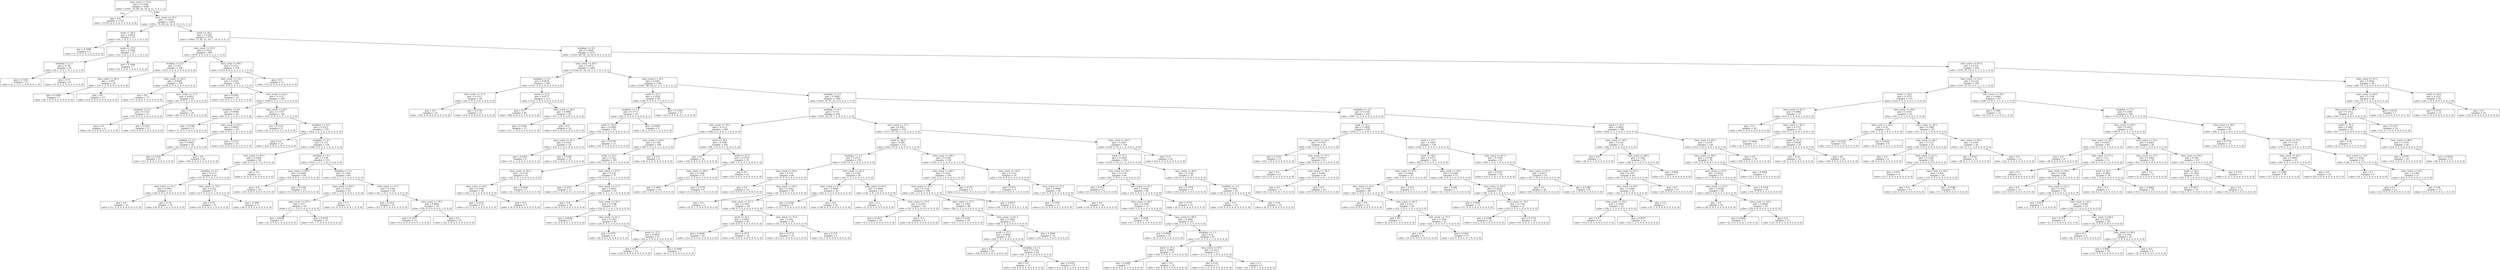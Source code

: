 digraph Tree {
node [shape=box] ;
0 [label="time_count <= 32.5\ngini = 0.1108\nsamples = 3360\nvalue = [3167, 74, 48, 24, 18, 8, 11, 5, 3, 1, 1]"] ;
1 [label="gini = 0.0\nsamples = 1155\nvalue = [1155, 0, 0, 0, 0, 0, 0, 0, 0, 0, 0]"] ;
0 -> 1 [labeldistance=2.5, labelangle=45, headlabel="True"] ;
2 [label="time_count <= 33.5\ngini = 0.1656\nsamples = 2205\nvalue = [2012, 74, 48, 24, 18, 8, 11, 5, 3, 1, 1]"] ;
0 -> 2 [labeldistance=2.5, labelangle=-45, headlabel="False"] ;
3 [label="week <= 34.5\ngini = 0.6612\nsamples = 35\nvalue = [19, 1, 6, 3, 2, 1, 1, 1, 0, 1, 0]"] ;
2 -> 3 ;
4 [label="gini = 0.2188\nsamples = 8\nvalue = [7, 0, 0, 0, 0, 1, 0, 0, 0, 0, 0]"] ;
3 -> 4 ;
5 [label="week <= 37.5\ngini = 0.7298\nsamples = 27\nvalue = [12, 1, 6, 3, 2, 0, 1, 1, 0, 1, 0]"] ;
3 -> 5 ;
6 [label="weekday <= 3.5\ngini = 0.785\nsamples = 20\nvalue = [6, 1, 6, 3, 1, 0, 1, 1, 0, 1, 0]"] ;
5 -> 6 ;
7 [label="gini = 0.7361\nsamples = 12\nvalue = [5, 1, 3, 1, 1, 0, 0, 0, 0, 1, 0]"] ;
6 -> 7 ;
8 [label="gini = 0.75\nsamples = 8\nvalue = [1, 0, 3, 2, 0, 0, 1, 1, 0, 0, 0]"] ;
6 -> 8 ;
9 [label="gini = 0.2449\nsamples = 7\nvalue = [6, 0, 0, 0, 1, 0, 0, 0, 0, 0, 0]"] ;
5 -> 9 ;
10 [label="week <= 34.5\ngini = 0.1548\nsamples = 2170\nvalue = [1993, 73, 42, 21, 16, 7, 10, 4, 3, 0, 1]"] ;
2 -> 10 ;
11 [label="time_count <= 53.5\ngini = 0.1016\nsamples = 496\nvalue = [470, 5, 4, 5, 6, 1, 2, 2, 1, 0, 0]"] ;
10 -> 11 ;
12 [label="weekday <= 0.5\ngini = 0.037\nsamples = 160\nvalue = [157, 1, 0, 0, 2, 0, 0, 0, 0, 0, 0]"] ;
11 -> 12 ;
13 [label="time_count <= 40.5\ngini = 0.095\nsamples = 20\nvalue = [19, 1, 0, 0, 0, 0, 0, 0, 0, 0, 0]"] ;
12 -> 13 ;
14 [label="gini = 0.2449\nsamples = 7\nvalue = [6, 1, 0, 0, 0, 0, 0, 0, 0, 0, 0]"] ;
13 -> 14 ;
15 [label="gini = 0.0\nsamples = 13\nvalue = [13, 0, 0, 0, 0, 0, 0, 0, 0, 0, 0]"] ;
13 -> 15 ;
16 [label="time_count <= 44.5\ngini = 0.0282\nsamples = 140\nvalue = [138, 0, 0, 0, 2, 0, 0, 0, 0, 0, 0]"] ;
12 -> 16 ;
17 [label="gini = 0.0\nsamples = 77\nvalue = [77, 0, 0, 0, 0, 0, 0, 0, 0, 0, 0]"] ;
16 -> 17 ;
18 [label="time_count <= 47.5\ngini = 0.0615\nsamples = 63\nvalue = [61, 0, 0, 0, 2, 0, 0, 0, 0, 0, 0]"] ;
16 -> 18 ;
19 [label="weekday <= 2.5\ngini = 0.1723\nsamples = 21\nvalue = [19, 0, 0, 0, 2, 0, 0, 0, 0, 0, 0]"] ;
18 -> 19 ;
20 [label="gini = 0.0\nsamples = 6\nvalue = [6, 0, 0, 0, 0, 0, 0, 0, 0, 0, 0]"] ;
19 -> 20 ;
21 [label="gini = 0.2311\nsamples = 15\nvalue = [13, 0, 0, 0, 2, 0, 0, 0, 0, 0, 0]"] ;
19 -> 21 ;
22 [label="gini = 0.0\nsamples = 42\nvalue = [42, 0, 0, 0, 0, 0, 0, 0, 0, 0, 0]"] ;
18 -> 22 ;
23 [label="time_count <= 86.5\ngini = 0.1315\nsamples = 336\nvalue = [313, 4, 4, 5, 4, 1, 2, 2, 1, 0, 0]"] ;
11 -> 23 ;
24 [label="time_count <= 55.5\ngini = 0.1655\nsamples = 264\nvalue = [241, 4, 4, 5, 4, 1, 2, 2, 1, 0, 0]"] ;
23 -> 24 ;
25 [label="gini = 0.3281\nsamples = 16\nvalue = [13, 0, 0, 1, 1, 0, 0, 0, 1, 0, 0]"] ;
24 -> 25 ;
26 [label="time_count <= 63.5\ngini = 0.1537\nsamples = 248\nvalue = [228, 4, 4, 4, 3, 1, 2, 2, 0, 0, 0]"] ;
24 -> 26 ;
27 [label="weekday <= 0.5\ngini = 0.0908\nsamples = 64\nvalue = [61, 0, 0, 1, 1, 0, 1, 0, 0, 0, 0]"] ;
26 -> 27 ;
28 [label="gini = 0.2188\nsamples = 8\nvalue = [7, 0, 0, 1, 0, 0, 0, 0, 0, 0, 0]"] ;
27 -> 28 ;
29 [label="time_count <= 61.5\ngini = 0.0695\nsamples = 56\nvalue = [54, 0, 0, 0, 1, 0, 1, 0, 0, 0, 0]"] ;
27 -> 29 ;
30 [label="weekday <= 2.5\ngini = 0.0465\nsamples = 42\nvalue = [41, 0, 0, 0, 1, 0, 0, 0, 0, 0, 0]"] ;
29 -> 30 ;
31 [label="gini = 0.1528\nsamples = 12\nvalue = [11, 0, 0, 0, 1, 0, 0, 0, 0, 0, 0]"] ;
30 -> 31 ;
32 [label="gini = 0.0\nsamples = 30\nvalue = [30, 0, 0, 0, 0, 0, 0, 0, 0, 0, 0]"] ;
30 -> 32 ;
33 [label="gini = 0.1327\nsamples = 14\nvalue = [13, 0, 0, 0, 0, 0, 1, 0, 0, 0, 0]"] ;
29 -> 33 ;
34 [label="time_count <= 64.5\ngini = 0.1747\nsamples = 184\nvalue = [167, 4, 4, 3, 2, 1, 1, 2, 0, 0, 0]"] ;
26 -> 34 ;
35 [label="gini = 0.5312\nsamples = 8\nvalue = [5, 2, 0, 0, 0, 0, 1, 0, 0, 0, 0]"] ;
34 -> 35 ;
36 [label="weekday <= 0.5\ngini = 0.1515\nsamples = 176\nvalue = [162, 2, 4, 3, 2, 1, 0, 2, 0, 0, 0]"] ;
34 -> 36 ;
37 [label="gini = 0.0\nsamples = 22\nvalue = [22, 0, 0, 0, 0, 0, 0, 0, 0, 0, 0]"] ;
36 -> 37 ;
38 [label="weekday <= 2.5\ngini = 0.172\nsamples = 154\nvalue = [140, 2, 4, 3, 2, 1, 0, 2, 0, 0, 0]"] ;
36 -> 38 ;
39 [label="time_count <= 85.5\ngini = 0.2469\nsamples = 44\nvalue = [38, 0, 3, 2, 0, 1, 0, 0, 0, 0, 0]"] ;
38 -> 39 ;
40 [label="weekday <= 1.5\ngini = 0.2177\nsamples = 42\nvalue = [37, 0, 3, 1, 0, 1, 0, 0, 0, 0, 0]"] ;
39 -> 40 ;
41 [label="time_count <= 75.5\ngini = 0.0907\nsamples = 21\nvalue = [20, 0, 0, 1, 0, 0, 0, 0, 0, 0, 0]"] ;
40 -> 41 ;
42 [label="gini = 0.0\nsamples = 11\nvalue = [11, 0, 0, 0, 0, 0, 0, 0, 0, 0, 0]"] ;
41 -> 42 ;
43 [label="gini = 0.18\nsamples = 10\nvalue = [9, 0, 0, 1, 0, 0, 0, 0, 0, 0, 0]"] ;
41 -> 43 ;
44 [label="time_count <= 74.5\ngini = 0.322\nsamples = 21\nvalue = [17, 0, 3, 0, 0, 1, 0, 0, 0, 0, 0]"] ;
40 -> 44 ;
45 [label="gini = 0.18\nsamples = 10\nvalue = [9, 0, 0, 0, 0, 1, 0, 0, 0, 0, 0]"] ;
44 -> 45 ;
46 [label="gini = 0.3967\nsamples = 11\nvalue = [8, 0, 3, 0, 0, 0, 0, 0, 0, 0, 0]"] ;
44 -> 46 ;
47 [label="gini = 0.5\nsamples = 2\nvalue = [1, 0, 0, 1, 0, 0, 0, 0, 0, 0, 0]"] ;
39 -> 47 ;
48 [label="weekday <= 4.5\ngini = 0.139\nsamples = 110\nvalue = [102, 2, 1, 1, 2, 0, 0, 2, 0, 0, 0]"] ;
38 -> 48 ;
49 [label="time_count <= 80.5\ngini = 0.0444\nsamples = 44\nvalue = [43, 0, 0, 0, 1, 0, 0, 0, 0, 0, 0]"] ;
48 -> 49 ;
50 [label="gini = 0.0\nsamples = 32\nvalue = [32, 0, 0, 0, 0, 0, 0, 0, 0, 0, 0]"] ;
49 -> 50 ;
51 [label="gini = 0.1528\nsamples = 12\nvalue = [11, 0, 0, 0, 1, 0, 0, 0, 0, 0, 0]"] ;
49 -> 51 ;
52 [label="weekday <= 5.5\ngini = 0.1983\nsamples = 66\nvalue = [59, 2, 1, 1, 1, 0, 0, 2, 0, 0, 0]"] ;
48 -> 52 ;
53 [label="time_count <= 84.5\ngini = 0.3223\nsamples = 22\nvalue = [18, 1, 1, 0, 1, 0, 0, 1, 0, 0, 0]"] ;
52 -> 53 ;
54 [label="time_count <= 67.5\ngini = 0.27\nsamples = 20\nvalue = [17, 1, 1, 0, 1, 0, 0, 0, 0, 0, 0]"] ;
53 -> 54 ;
55 [label="gini = 0.4444\nsamples = 3\nvalue = [2, 0, 0, 0, 1, 0, 0, 0, 0, 0, 0]"] ;
54 -> 55 ;
56 [label="gini = 0.2145\nsamples = 17\nvalue = [15, 1, 1, 0, 0, 0, 0, 0, 0, 0, 0]"] ;
54 -> 56 ;
57 [label="gini = 0.5\nsamples = 2\nvalue = [1, 0, 0, 0, 0, 0, 0, 1, 0, 0, 0]"] ;
53 -> 57 ;
58 [label="time_count <= 71.5\ngini = 0.1302\nsamples = 44\nvalue = [41, 1, 0, 1, 0, 0, 0, 1, 0, 0, 0]"] ;
52 -> 58 ;
59 [label="gini = 0.2551\nsamples = 14\nvalue = [12, 1, 0, 1, 0, 0, 0, 0, 0, 0, 0]"] ;
58 -> 59 ;
60 [label="time_count <= 78.5\ngini = 0.0644\nsamples = 30\nvalue = [29, 0, 0, 0, 0, 0, 0, 1, 0, 0, 0]"] ;
58 -> 60 ;
61 [label="gini = 0.1327\nsamples = 14\nvalue = [13, 0, 0, 0, 0, 0, 0, 1, 0, 0, 0]"] ;
60 -> 61 ;
62 [label="gini = 0.0\nsamples = 16\nvalue = [16, 0, 0, 0, 0, 0, 0, 0, 0, 0, 0]"] ;
60 -> 62 ;
63 [label="gini = 0.0\nsamples = 72\nvalue = [72, 0, 0, 0, 0, 0, 0, 0, 0, 0, 0]"] ;
23 -> 63 ;
64 [label="weekday <= 4.5\ngini = 0.1699\nsamples = 1674\nvalue = [1523, 68, 38, 16, 10, 6, 8, 2, 2, 0, 1]"] ;
10 -> 64 ;
65 [label="time_count <= 40.5\ngini = 0.1472\nsamples = 1240\nvalue = [1144, 41, 24, 12, 5, 5, 7, 0, 1, 0, 1]"] ;
64 -> 65 ;
66 [label="weekday <= 0.5\ngini = 0.0419\nsamples = 140\nvalue = [137, 3, 0, 0, 0, 0, 0, 0, 0, 0, 0]"] ;
65 -> 66 ;
67 [label="time_count <= 37.5\ngini = 0.1327\nsamples = 28\nvalue = [26, 2, 0, 0, 0, 0, 0, 0, 0, 0, 0]"] ;
66 -> 67 ;
68 [label="gini = 0.0\nsamples = 16\nvalue = [16, 0, 0, 0, 0, 0, 0, 0, 0, 0, 0]"] ;
67 -> 68 ;
69 [label="gini = 0.2778\nsamples = 12\nvalue = [10, 2, 0, 0, 0, 0, 0, 0, 0, 0, 0]"] ;
67 -> 69 ;
70 [label="week <= 37.5\ngini = 0.0177\nsamples = 112\nvalue = [111, 1, 0, 0, 0, 0, 0, 0, 0, 0, 0]"] ;
66 -> 70 ;
71 [label="gini = 0.0\nsamples = 84\nvalue = [84, 0, 0, 0, 0, 0, 0, 0, 0, 0, 0]"] ;
70 -> 71 ;
72 [label="time_count <= 36.5\ngini = 0.0689\nsamples = 28\nvalue = [27, 1, 0, 0, 0, 0, 0, 0, 0, 0, 0]"] ;
70 -> 72 ;
73 [label="gini = 0.1528\nsamples = 12\nvalue = [11, 1, 0, 0, 0, 0, 0, 0, 0, 0, 0]"] ;
72 -> 73 ;
74 [label="gini = 0.0\nsamples = 16\nvalue = [16, 0, 0, 0, 0, 0, 0, 0, 0, 0, 0]"] ;
72 -> 74 ;
75 [label="time_count <= 43.5\ngini = 0.1601\nsamples = 1100\nvalue = [1007, 38, 24, 12, 5, 5, 7, 0, 1, 0, 1]"] ;
65 -> 75 ;
76 [label="week <= 37.5\ngini = 0.3228\nsamples = 60\nvalue = [49, 5, 3, 0, 0, 1, 1, 0, 0, 0, 1]"] ;
75 -> 76 ;
77 [label="weekday <= 3.5\ngini = 0.3773\nsamples = 45\nvalue = [35, 5, 3, 0, 0, 1, 0, 0, 0, 0, 1]"] ;
76 -> 77 ;
78 [label="week <= 36.5\ngini = 0.3364\nsamples = 36\nvalue = [29, 3, 3, 0, 0, 0, 0, 0, 0, 0, 1]"] ;
77 -> 78 ;
79 [label="time_count <= 41.5\ngini = 0.3542\nsamples = 24\nvalue = [19, 3, 1, 0, 0, 0, 0, 0, 0, 0, 1]"] ;
78 -> 79 ;
80 [label="gini = 0.5625\nsamples = 8\nvalue = [5, 1, 1, 0, 0, 0, 0, 0, 0, 0, 1]"] ;
79 -> 80 ;
81 [label="gini = 0.2188\nsamples = 16\nvalue = [14, 2, 0, 0, 0, 0, 0, 0, 0, 0, 0]"] ;
79 -> 81 ;
82 [label="gini = 0.2778\nsamples = 12\nvalue = [10, 0, 2, 0, 0, 0, 0, 0, 0, 0, 0]"] ;
78 -> 82 ;
83 [label="gini = 0.4938\nsamples = 9\nvalue = [6, 2, 0, 0, 0, 1, 0, 0, 0, 0, 0]"] ;
77 -> 83 ;
84 [label="gini = 0.1244\nsamples = 15\nvalue = [14, 0, 0, 0, 0, 0, 1, 0, 0, 0, 0]"] ;
76 -> 84 ;
85 [label="weekday <= 2.5\ngini = 0.1499\nsamples = 1040\nvalue = [958, 33, 21, 12, 5, 4, 6, 0, 1, 0, 0]"] ;
75 -> 85 ;
86 [label="weekday <= 0.5\ngini = 0.172\nsamples = 624\nvalue = [567, 22, 19, 7, 1, 4, 3, 0, 1, 0, 0]"] ;
85 -> 86 ;
87 [label="time_count <= 70.5\ngini = 0.1113\nsamples = 208\nvalue = [196, 4, 3, 2, 0, 2, 1, 0, 0, 0, 0]"] ;
86 -> 87 ;
88 [label="time_count <= 68.5\ngini = 0.1746\nsamples = 108\nvalue = [98, 3, 3, 2, 0, 1, 1, 0, 0, 0, 0]"] ;
87 -> 88 ;
89 [label="week <= 35.5\ngini = 0.152\nsamples = 100\nvalue = [92, 3, 1, 2, 0, 1, 1, 0, 0, 0, 0]"] ;
88 -> 89 ;
90 [label="time_count <= 65.5\ngini = 0.2176\nsamples = 25\nvalue = [22, 2, 0, 1, 0, 0, 0, 0, 0, 0, 0]"] ;
89 -> 90 ;
91 [label="time_count <= 56.5\ngini = 0.1694\nsamples = 22\nvalue = [20, 1, 0, 1, 0, 0, 0, 0, 0, 0, 0]"] ;
90 -> 91 ;
92 [label="gini = 0.2722\nsamples = 13\nvalue = [11, 1, 0, 1, 0, 0, 0, 0, 0, 0, 0]"] ;
91 -> 92 ;
93 [label="gini = 0.0\nsamples = 9\nvalue = [9, 0, 0, 0, 0, 0, 0, 0, 0, 0, 0]"] ;
91 -> 93 ;
94 [label="gini = 0.4444\nsamples = 3\nvalue = [2, 1, 0, 0, 0, 0, 0, 0, 0, 0, 0]"] ;
90 -> 94 ;
95 [label="time_count <= 47.5\ngini = 0.128\nsamples = 75\nvalue = [70, 1, 1, 1, 0, 1, 1, 0, 0, 0, 0]"] ;
89 -> 95 ;
96 [label="gini = 0.2917\nsamples = 12\nvalue = [10, 1, 0, 0, 0, 0, 1, 0, 0, 0, 0]"] ;
95 -> 96 ;
97 [label="time_count <= 57.5\ngini = 0.0922\nsamples = 63\nvalue = [60, 0, 1, 1, 0, 1, 0, 0, 0, 0, 0]"] ;
95 -> 97 ;
98 [label="gini = 0.0\nsamples = 30\nvalue = [30, 0, 0, 0, 0, 0, 0, 0, 0, 0, 0]"] ;
97 -> 98 ;
99 [label="time_count <= 58.5\ngini = 0.1708\nsamples = 33\nvalue = [30, 0, 1, 1, 0, 1, 0, 0, 0, 0, 0]"] ;
97 -> 99 ;
100 [label="gini = 0.4444\nsamples = 3\nvalue = [2, 0, 0, 0, 0, 1, 0, 0, 0, 0, 0]"] ;
99 -> 100 ;
101 [label="time_count <= 61.5\ngini = 0.1267\nsamples = 30\nvalue = [28, 0, 1, 1, 0, 0, 0, 0, 0, 0, 0]"] ;
99 -> 101 ;
102 [label="gini = 0.1975\nsamples = 9\nvalue = [8, 0, 0, 1, 0, 0, 0, 0, 0, 0, 0]"] ;
101 -> 102 ;
103 [label="week <= 37.5\ngini = 0.0907\nsamples = 21\nvalue = [20, 0, 1, 0, 0, 0, 0, 0, 0, 0, 0]"] ;
101 -> 103 ;
104 [label="gini = 0.0\nsamples = 14\nvalue = [14, 0, 0, 0, 0, 0, 0, 0, 0, 0, 0]"] ;
103 -> 104 ;
105 [label="gini = 0.2449\nsamples = 7\nvalue = [6, 0, 1, 0, 0, 0, 0, 0, 0, 0, 0]"] ;
103 -> 105 ;
106 [label="gini = 0.375\nsamples = 8\nvalue = [6, 0, 2, 0, 0, 0, 0, 0, 0, 0, 0]"] ;
88 -> 106 ;
107 [label="week <= 36.5\ngini = 0.0394\nsamples = 100\nvalue = [98, 1, 0, 0, 0, 1, 0, 0, 0, 0, 0]"] ;
87 -> 107 ;
108 [label="gini = 0.0\nsamples = 50\nvalue = [50, 0, 0, 0, 0, 0, 0, 0, 0, 0, 0]"] ;
107 -> 108 ;
109 [label="week <= 37.5\ngini = 0.0776\nsamples = 50\nvalue = [48, 1, 0, 0, 0, 1, 0, 0, 0, 0, 0]"] ;
107 -> 109 ;
110 [label="time_count <= 89.5\ngini = 0.1504\nsamples = 25\nvalue = [23, 1, 0, 0, 0, 1, 0, 0, 0, 0, 0]"] ;
109 -> 110 ;
111 [label="gini = 0.0997\nsamples = 19\nvalue = [18, 1, 0, 0, 0, 0, 0, 0, 0, 0, 0]"] ;
110 -> 111 ;
112 [label="gini = 0.2778\nsamples = 6\nvalue = [5, 0, 0, 0, 0, 1, 0, 0, 0, 0, 0]"] ;
110 -> 112 ;
113 [label="gini = 0.0\nsamples = 25\nvalue = [25, 0, 0, 0, 0, 0, 0, 0, 0, 0, 0]"] ;
109 -> 113 ;
114 [label="time_count <= 77.5\ngini = 0.2011\nsamples = 416\nvalue = [371, 18, 16, 5, 1, 2, 2, 0, 1, 0, 0]"] ;
86 -> 114 ;
115 [label="week <= 36.5\ngini = 0.185\nsamples = 272\nvalue = [245, 15, 6, 3, 0, 0, 2, 0, 1, 0, 0]"] ;
114 -> 115 ;
116 [label="weekday <= 1.5\ngini = 0.2131\nsamples = 136\nvalue = [120, 12, 3, 1, 0, 0, 0, 0, 0, 0, 0]"] ;
115 -> 116 ;
117 [label="time_count <= 48.5\ngini = 0.279\nsamples = 68\nvalue = [57, 9, 2, 0, 0, 0, 0, 0, 0, 0, 0]"] ;
116 -> 117 ;
118 [label="gini = 0.0\nsamples = 10\nvalue = [10, 0, 0, 0, 0, 0, 0, 0, 0, 0, 0]"] ;
117 -> 118 ;
119 [label="time_count <= 49.5\ngini = 0.3181\nsamples = 58\nvalue = [47, 9, 2, 0, 0, 0, 0, 0, 0, 0, 0]"] ;
117 -> 119 ;
120 [label="gini = 0.5\nsamples = 2\nvalue = [1, 0, 1, 0, 0, 0, 0, 0, 0, 0, 0]"] ;
119 -> 120 ;
121 [label="time_count <= 67.5\ngini = 0.2991\nsamples = 56\nvalue = [46, 9, 1, 0, 0, 0, 0, 0, 0, 0, 0]"] ;
119 -> 121 ;
122 [label="week <= 35.5\ngini = 0.3457\nsamples = 36\nvalue = [28, 8, 0, 0, 0, 0, 0, 0, 0, 0, 0]"] ;
121 -> 122 ;
123 [label="gini = 0.4444\nsamples = 18\nvalue = [12, 6, 0, 0, 0, 0, 0, 0, 0, 0, 0]"] ;
122 -> 123 ;
124 [label="gini = 0.1975\nsamples = 18\nvalue = [16, 2, 0, 0, 0, 0, 0, 0, 0, 0, 0]"] ;
122 -> 124 ;
125 [label="time_count <= 75.5\ngini = 0.185\nsamples = 20\nvalue = [18, 1, 1, 0, 0, 0, 0, 0, 0, 0, 0]"] ;
121 -> 125 ;
126 [label="gini = 0.1172\nsamples = 16\nvalue = [15, 0, 1, 0, 0, 0, 0, 0, 0, 0, 0]"] ;
125 -> 126 ;
127 [label="gini = 0.375\nsamples = 4\nvalue = [3, 1, 0, 0, 0, 0, 0, 0, 0, 0, 0]"] ;
125 -> 127 ;
128 [label="time_count <= 65.5\ngini = 0.1393\nsamples = 68\nvalue = [63, 3, 1, 1, 0, 0, 0, 0, 0, 0, 0]"] ;
116 -> 128 ;
129 [label="time_count <= 47.5\ngini = 0.0444\nsamples = 44\nvalue = [43, 0, 1, 0, 0, 0, 0, 0, 0, 0, 0]"] ;
128 -> 129 ;
130 [label="gini = 0.2188\nsamples = 8\nvalue = [7, 0, 1, 0, 0, 0, 0, 0, 0, 0, 0]"] ;
129 -> 130 ;
131 [label="gini = 0.0\nsamples = 36\nvalue = [36, 0, 0, 0, 0, 0, 0, 0, 0, 0, 0]"] ;
129 -> 131 ;
132 [label="time_count <= 66.5\ngini = 0.2882\nsamples = 24\nvalue = [20, 3, 0, 1, 0, 0, 0, 0, 0, 0, 0]"] ;
128 -> 132 ;
133 [label="gini = 0.5\nsamples = 2\nvalue = [1, 0, 0, 1, 0, 0, 0, 0, 0, 0, 0]"] ;
132 -> 133 ;
134 [label="time_count <= 73.5\ngini = 0.2355\nsamples = 22\nvalue = [19, 3, 0, 0, 0, 0, 0, 0, 0, 0, 0]"] ;
132 -> 134 ;
135 [label="gini = 0.3367\nsamples = 14\nvalue = [11, 3, 0, 0, 0, 0, 0, 0, 0, 0, 0]"] ;
134 -> 135 ;
136 [label="gini = 0.0\nsamples = 8\nvalue = [8, 0, 0, 0, 0, 0, 0, 0, 0, 0, 0]"] ;
134 -> 136 ;
137 [label="time_count <= 69.5\ngini = 0.1538\nsamples = 136\nvalue = [125, 3, 3, 2, 0, 0, 2, 0, 1, 0, 0]"] ;
115 -> 137 ;
138 [label="time_count <= 68.5\ngini = 0.1635\nsamples = 104\nvalue = [95, 3, 3, 2, 0, 0, 0, 0, 1, 0, 0]"] ;
137 -> 138 ;
139 [label="time_count <= 65.5\ngini = 0.1518\nsamples = 100\nvalue = [92, 3, 2, 2, 0, 0, 0, 0, 1, 0, 0]"] ;
138 -> 139 ;
140 [label="time_count <= 47.5\ngini = 0.1302\nsamples = 88\nvalue = [82, 2, 2, 2, 0, 0, 0, 0, 0, 0, 0]"] ;
139 -> 140 ;
141 [label="gini = 0.2266\nsamples = 16\nvalue = [14, 1, 1, 0, 0, 0, 0, 0, 0, 0, 0]"] ;
140 -> 141 ;
142 [label="time_count <= 61.5\ngini = 0.1069\nsamples = 72\nvalue = [68, 1, 1, 2, 0, 0, 0, 0, 0, 0, 0]"] ;
140 -> 142 ;
143 [label="week <= 37.5\ngini = 0.0695\nsamples = 56\nvalue = [54, 1, 0, 1, 0, 0, 0, 0, 0, 0, 0]"] ;
142 -> 143 ;
144 [label="gini = 0.0\nsamples = 28\nvalue = [28, 0, 0, 0, 0, 0, 0, 0, 0, 0, 0]"] ;
143 -> 144 ;
145 [label="weekday <= 1.5\ngini = 0.1352\nsamples = 28\nvalue = [26, 1, 0, 1, 0, 0, 0, 0, 0, 0, 0]"] ;
143 -> 145 ;
146 [label="gini = 0.0\nsamples = 14\nvalue = [14, 0, 0, 0, 0, 0, 0, 0, 0, 0, 0]"] ;
145 -> 146 ;
147 [label="gini = 0.2551\nsamples = 14\nvalue = [12, 1, 0, 1, 0, 0, 0, 0, 0, 0, 0]"] ;
145 -> 147 ;
148 [label="gini = 0.2266\nsamples = 16\nvalue = [14, 0, 1, 1, 0, 0, 0, 0, 0, 0, 0]"] ;
142 -> 148 ;
149 [label="gini = 0.2917\nsamples = 12\nvalue = [10, 1, 0, 0, 0, 0, 0, 0, 1, 0, 0]"] ;
139 -> 149 ;
150 [label="gini = 0.375\nsamples = 4\nvalue = [3, 0, 1, 0, 0, 0, 0, 0, 0, 0, 0]"] ;
138 -> 150 ;
151 [label="time_count <= 70.5\ngini = 0.1172\nsamples = 32\nvalue = [30, 0, 0, 0, 0, 0, 2, 0, 0, 0, 0]"] ;
137 -> 151 ;
152 [label="gini = 0.375\nsamples = 4\nvalue = [3, 0, 0, 0, 0, 0, 1, 0, 0, 0, 0]"] ;
151 -> 152 ;
153 [label="time_count <= 73.5\ngini = 0.0689\nsamples = 28\nvalue = [27, 0, 0, 0, 0, 0, 1, 0, 0, 0, 0]"] ;
151 -> 153 ;
154 [label="gini = 0.1528\nsamples = 12\nvalue = [11, 0, 0, 0, 0, 0, 1, 0, 0, 0, 0]"] ;
153 -> 154 ;
155 [label="gini = 0.0\nsamples = 16\nvalue = [16, 0, 0, 0, 0, 0, 0, 0, 0, 0, 0]"] ;
153 -> 155 ;
156 [label="time_count <= 93.5\ngini = 0.2287\nsamples = 144\nvalue = [126, 3, 10, 2, 1, 2, 0, 0, 0, 0, 0]"] ;
114 -> 156 ;
157 [label="week <= 37.5\ngini = 0.2543\nsamples = 128\nvalue = [110, 3, 10, 2, 1, 2, 0, 0, 0, 0, 0]"] ;
156 -> 157 ;
158 [label="time_count <= 79.5\ngini = 0.2778\nsamples = 96\nvalue = [81, 3, 9, 0, 1, 2, 0, 0, 0, 0, 0]"] ;
157 -> 158 ;
159 [label="gini = 0.375\nsamples = 12\nvalue = [9, 0, 3, 0, 0, 0, 0, 0, 0, 0, 0]"] ;
158 -> 159 ;
160 [label="time_count <= 91.5\ngini = 0.2582\nsamples = 84\nvalue = [72, 3, 6, 0, 1, 2, 0, 0, 0, 0, 0]"] ;
158 -> 160 ;
161 [label="time_count <= 82.5\ngini = 0.2299\nsamples = 72\nvalue = [63, 3, 3, 0, 1, 2, 0, 0, 0, 0, 0]"] ;
160 -> 161 ;
162 [label="gini = 0.1049\nsamples = 18\nvalue = [17, 1, 0, 0, 0, 0, 0, 0, 0, 0, 0]"] ;
161 -> 162 ;
163 [label="time_count <= 84.5\ngini = 0.2682\nsamples = 54\nvalue = [46, 2, 3, 0, 1, 2, 0, 0, 0, 0, 0]"] ;
161 -> 163 ;
164 [label="gini = 0.4028\nsamples = 12\nvalue = [9, 0, 2, 0, 0, 1, 0, 0, 0, 0, 0]"] ;
163 -> 164 ;
165 [label="weekday <= 1.5\ngini = 0.22\nsamples = 42\nvalue = [37, 2, 1, 0, 1, 1, 0, 0, 0, 0, 0]"] ;
163 -> 165 ;
166 [label="week <= 35.5\ngini = 0.0907\nsamples = 21\nvalue = [20, 0, 0, 0, 0, 1, 0, 0, 0, 0, 0]"] ;
165 -> 166 ;
167 [label="gini = 0.2449\nsamples = 7\nvalue = [6, 0, 0, 0, 0, 1, 0, 0, 0, 0, 0]"] ;
166 -> 167 ;
168 [label="gini = 0.0\nsamples = 14\nvalue = [14, 0, 0, 0, 0, 0, 0, 0, 0, 0, 0]"] ;
166 -> 168 ;
169 [label="time_count <= 89.5\ngini = 0.3311\nsamples = 21\nvalue = [17, 2, 1, 0, 1, 0, 0, 0, 0, 0, 0]"] ;
165 -> 169 ;
170 [label="gini = 0.24\nsamples = 15\nvalue = [13, 1, 1, 0, 0, 0, 0, 0, 0, 0, 0]"] ;
169 -> 170 ;
171 [label="gini = 0.5\nsamples = 6\nvalue = [4, 1, 0, 0, 1, 0, 0, 0, 0, 0, 0]"] ;
169 -> 171 ;
172 [label="gini = 0.375\nsamples = 12\nvalue = [9, 0, 3, 0, 0, 0, 0, 0, 0, 0, 0]"] ;
160 -> 172 ;
173 [label="time_count <= 83.5\ngini = 0.1738\nsamples = 32\nvalue = [29, 0, 1, 2, 0, 0, 0, 0, 0, 0, 0]"] ;
157 -> 173 ;
174 [label="gini = 0.2778\nsamples = 12\nvalue = [10, 0, 0, 2, 0, 0, 0, 0, 0, 0, 0]"] ;
173 -> 174 ;
175 [label="weekday <= 1.5\ngini = 0.095\nsamples = 20\nvalue = [19, 0, 1, 0, 0, 0, 0, 0, 0, 0, 0]"] ;
173 -> 175 ;
176 [label="gini = 0.0\nsamples = 10\nvalue = [10, 0, 0, 0, 0, 0, 0, 0, 0, 0, 0]"] ;
175 -> 176 ;
177 [label="gini = 0.18\nsamples = 10\nvalue = [9, 0, 1, 0, 0, 0, 0, 0, 0, 0, 0]"] ;
175 -> 177 ;
178 [label="gini = 0.0\nsamples = 16\nvalue = [16, 0, 0, 0, 0, 0, 0, 0, 0, 0, 0]"] ;
156 -> 178 ;
179 [label="weekday <= 3.5\ngini = 0.1156\nsamples = 416\nvalue = [391, 11, 2, 5, 4, 0, 3, 0, 0, 0, 0]"] ;
85 -> 179 ;
180 [label="week <= 35.5\ngini = 0.1464\nsamples = 208\nvalue = [192, 6, 1, 3, 4, 0, 2, 0, 0, 0, 0]"] ;
179 -> 180 ;
181 [label="time_count <= 54.5\ngini = 0.0747\nsamples = 52\nvalue = [50, 1, 0, 0, 0, 0, 1, 0, 0, 0, 0]"] ;
180 -> 181 ;
182 [label="gini = 0.1653\nsamples = 11\nvalue = [10, 1, 0, 0, 0, 0, 0, 0, 0, 0, 0]"] ;
181 -> 182 ;
183 [label="time_count <= 75.5\ngini = 0.0476\nsamples = 41\nvalue = [40, 0, 0, 0, 0, 0, 1, 0, 0, 0, 0]"] ;
181 -> 183 ;
184 [label="gini = 0.0\nsamples = 21\nvalue = [21, 0, 0, 0, 0, 0, 0, 0, 0, 0, 0]"] ;
183 -> 184 ;
185 [label="time_count <= 76.5\ngini = 0.095\nsamples = 20\nvalue = [19, 0, 0, 0, 0, 0, 1, 0, 0, 0, 0]"] ;
183 -> 185 ;
186 [label="gini = 0.0\nsamples = 1\nvalue = [0, 0, 0, 0, 0, 0, 1, 0, 0, 0, 0]"] ;
185 -> 186 ;
187 [label="gini = 0.0\nsamples = 19\nvalue = [19, 0, 0, 0, 0, 0, 0, 0, 0, 0, 0]"] ;
185 -> 187 ;
188 [label="week <= 37.5\ngini = 0.1693\nsamples = 156\nvalue = [142, 5, 1, 3, 4, 0, 1, 0, 0, 0, 0]"] ;
180 -> 188 ;
189 [label="week <= 36.5\ngini = 0.1971\nsamples = 104\nvalue = [93, 4, 0, 3, 3, 0, 1, 0, 0, 0, 0]"] ;
188 -> 189 ;
190 [label="time_count <= 91.5\ngini = 0.1464\nsamples = 52\nvalue = [48, 1, 0, 1, 1, 0, 1, 0, 0, 0, 0]"] ;
189 -> 190 ;
191 [label="time_count <= 65.5\ngini = 0.1198\nsamples = 48\nvalue = [45, 1, 0, 0, 1, 0, 1, 0, 0, 0, 0]"] ;
190 -> 191 ;
192 [label="gini = 0.0\nsamples = 22\nvalue = [22, 0, 0, 0, 0, 0, 0, 0, 0, 0, 0]"] ;
191 -> 192 ;
193 [label="time_count <= 66.5\ngini = 0.213\nsamples = 26\nvalue = [23, 1, 0, 0, 1, 0, 1, 0, 0, 0, 0]"] ;
191 -> 193 ;
194 [label="gini = 0.0\nsamples = 1\nvalue = [0, 0, 0, 0, 1, 0, 0, 0, 0, 0, 0]"] ;
193 -> 194 ;
195 [label="time_count <= 75.5\ngini = 0.1504\nsamples = 25\nvalue = [23, 1, 0, 0, 0, 0, 1, 0, 0, 0, 0]"] ;
193 -> 195 ;
196 [label="gini = 0.0\nsamples = 9\nvalue = [9, 0, 0, 0, 0, 0, 0, 0, 0, 0, 0]"] ;
195 -> 196 ;
197 [label="gini = 0.2266\nsamples = 16\nvalue = [14, 1, 0, 0, 0, 0, 1, 0, 0, 0, 0]"] ;
195 -> 197 ;
198 [label="gini = 0.375\nsamples = 4\nvalue = [3, 0, 0, 1, 0, 0, 0, 0, 0, 0, 0]"] ;
190 -> 198 ;
199 [label="time_count <= 50.5\ngini = 0.2448\nsamples = 52\nvalue = [45, 3, 0, 2, 2, 0, 0, 0, 0, 0, 0]"] ;
189 -> 199 ;
200 [label="gini = 0.449\nsamples = 7\nvalue = [5, 1, 0, 0, 1, 0, 0, 0, 0, 0, 0]"] ;
199 -> 200 ;
201 [label="time_count <= 63.5\ngini = 0.2054\nsamples = 45\nvalue = [40, 2, 0, 2, 1, 0, 0, 0, 0, 0, 0]"] ;
199 -> 201 ;
202 [label="gini = 0.2604\nsamples = 13\nvalue = [11, 0, 0, 2, 0, 0, 0, 0, 0, 0, 0]"] ;
201 -> 202 ;
203 [label="time_count <= 79.5\ngini = 0.1738\nsamples = 32\nvalue = [29, 2, 0, 0, 1, 0, 0, 0, 0, 0, 0]"] ;
201 -> 203 ;
204 [label="gini = 0.2188\nsamples = 16\nvalue = [14, 2, 0, 0, 0, 0, 0, 0, 0, 0, 0]"] ;
203 -> 204 ;
205 [label="gini = 0.1172\nsamples = 16\nvalue = [15, 0, 0, 0, 1, 0, 0, 0, 0, 0, 0]"] ;
203 -> 205 ;
206 [label="time_count <= 61.5\ngini = 0.1109\nsamples = 52\nvalue = [49, 1, 1, 0, 1, 0, 0, 0, 0, 0, 0]"] ;
188 -> 206 ;
207 [label="gini = 0.2037\nsamples = 18\nvalue = [16, 0, 1, 0, 1, 0, 0, 0, 0, 0, 0]"] ;
206 -> 207 ;
208 [label="time_count <= 87.5\ngini = 0.0571\nsamples = 34\nvalue = [33, 1, 0, 0, 0, 0, 0, 0, 0, 0, 0]"] ;
206 -> 208 ;
209 [label="gini = 0.0\nsamples = 26\nvalue = [26, 0, 0, 0, 0, 0, 0, 0, 0, 0, 0]"] ;
208 -> 209 ;
210 [label="gini = 0.2188\nsamples = 8\nvalue = [7, 1, 0, 0, 0, 0, 0, 0, 0, 0, 0]"] ;
208 -> 210 ;
211 [label="week <= 35.5\ngini = 0.0839\nsamples = 208\nvalue = [199, 5, 1, 2, 0, 0, 1, 0, 0, 0, 0]"] ;
179 -> 211 ;
212 [label="time_count <= 44.5\ngini = 0.2123\nsamples = 52\nvalue = [46, 3, 1, 2, 0, 0, 0, 0, 0, 0, 0]"] ;
211 -> 212 ;
213 [label="gini = 0.0\nsamples = 1\nvalue = [0, 0, 0, 1, 0, 0, 0, 0, 0, 0, 0]"] ;
212 -> 213 ;
214 [label="time_count <= 88.5\ngini = 0.1822\nsamples = 51\nvalue = [46, 3, 1, 1, 0, 0, 0, 0, 0, 0, 0]"] ;
212 -> 214 ;
215 [label="time_count <= 67.5\ngini = 0.1291\nsamples = 44\nvalue = [41, 2, 1, 0, 0, 0, 0, 0, 0, 0, 0]"] ;
214 -> 215 ;
216 [label="time_count <= 66.5\ngini = 0.2344\nsamples = 23\nvalue = [20, 2, 1, 0, 0, 0, 0, 0, 0, 0, 0]"] ;
215 -> 216 ;
217 [label="time_count <= 54.5\ngini = 0.1694\nsamples = 22\nvalue = [20, 1, 1, 0, 0, 0, 0, 0, 0, 0, 0]"] ;
216 -> 217 ;
218 [label="gini = 0.0\nsamples = 10\nvalue = [10, 0, 0, 0, 0, 0, 0, 0, 0, 0, 0]"] ;
217 -> 218 ;
219 [label="gini = 0.2917\nsamples = 12\nvalue = [10, 1, 1, 0, 0, 0, 0, 0, 0, 0, 0]"] ;
217 -> 219 ;
220 [label="gini = 0.0\nsamples = 1\nvalue = [0, 1, 0, 0, 0, 0, 0, 0, 0, 0, 0]"] ;
216 -> 220 ;
221 [label="gini = 0.0\nsamples = 21\nvalue = [21, 0, 0, 0, 0, 0, 0, 0, 0, 0, 0]"] ;
215 -> 221 ;
222 [label="gini = 0.449\nsamples = 7\nvalue = [5, 1, 0, 1, 0, 0, 0, 0, 0, 0, 0]"] ;
214 -> 222 ;
223 [label="time_count <= 69.5\ngini = 0.0379\nsamples = 156\nvalue = [153, 2, 0, 0, 0, 0, 1, 0, 0, 0, 0]"] ;
211 -> 223 ;
224 [label="time_count <= 68.5\ngini = 0.0746\nsamples = 78\nvalue = [75, 2, 0, 0, 0, 0, 1, 0, 0, 0, 0]"] ;
223 -> 224 ;
225 [label="time_count <= 63.5\ngini = 0.0523\nsamples = 75\nvalue = [73, 1, 0, 0, 0, 0, 1, 0, 0, 0, 0]"] ;
224 -> 225 ;
226 [label="time_count <= 53.5\ngini = 0.0328\nsamples = 60\nvalue = [59, 0, 0, 0, 0, 0, 1, 0, 0, 0, 0]"] ;
225 -> 226 ;
227 [label="gini = 0.0\nsamples = 30\nvalue = [30, 0, 0, 0, 0, 0, 0, 0, 0, 0, 0]"] ;
226 -> 227 ;
228 [label="time_count <= 54.5\ngini = 0.0644\nsamples = 30\nvalue = [29, 0, 0, 0, 0, 0, 1, 0, 0, 0, 0]"] ;
226 -> 228 ;
229 [label="gini = 0.4444\nsamples = 3\nvalue = [2, 0, 0, 0, 0, 0, 1, 0, 0, 0, 0]"] ;
228 -> 229 ;
230 [label="gini = 0.0\nsamples = 27\nvalue = [27, 0, 0, 0, 0, 0, 0, 0, 0, 0, 0]"] ;
228 -> 230 ;
231 [label="gini = 0.1244\nsamples = 15\nvalue = [14, 1, 0, 0, 0, 0, 0, 0, 0, 0, 0]"] ;
225 -> 231 ;
232 [label="gini = 0.4444\nsamples = 3\nvalue = [2, 1, 0, 0, 0, 0, 0, 0, 0, 0, 0]"] ;
224 -> 232 ;
233 [label="gini = 0.0\nsamples = 78\nvalue = [78, 0, 0, 0, 0, 0, 0, 0, 0, 0, 0]"] ;
223 -> 233 ;
234 [label="time_count <= 83.5\ngini = 0.2322\nsamples = 434\nvalue = [379, 27, 14, 4, 5, 1, 1, 2, 1, 0, 0]"] ;
64 -> 234 ;
235 [label="time_count <= 52.5\ngini = 0.2123\nsamples = 350\nvalue = [310, 15, 11, 4, 5, 1, 1, 2, 1, 0, 0]"] ;
234 -> 235 ;
236 [label="week <= 36.5\ngini = 0.1572\nsamples = 133\nvalue = [122, 3, 3, 1, 2, 0, 1, 1, 0, 0, 0]"] ;
235 -> 236 ;
237 [label="time_count <= 41.5\ngini = 0.0683\nsamples = 57\nvalue = [55, 0, 1, 0, 0, 0, 1, 0, 0, 0, 0]"] ;
236 -> 237 ;
238 [label="gini = 0.0\nsamples = 24\nvalue = [24, 0, 0, 0, 0, 0, 0, 0, 0, 0, 0]"] ;
237 -> 238 ;
239 [label="time_count <= 42.5\ngini = 0.1157\nsamples = 33\nvalue = [31, 0, 1, 0, 0, 0, 1, 0, 0, 0, 0]"] ;
237 -> 239 ;
240 [label="gini = 0.4444\nsamples = 3\nvalue = [2, 0, 0, 0, 0, 0, 1, 0, 0, 0, 0]"] ;
239 -> 240 ;
241 [label="week <= 35.5\ngini = 0.0644\nsamples = 30\nvalue = [29, 0, 1, 0, 0, 0, 0, 0, 0, 0, 0]"] ;
239 -> 241 ;
242 [label="gini = 0.18\nsamples = 10\nvalue = [9, 0, 1, 0, 0, 0, 0, 0, 0, 0, 0]"] ;
241 -> 242 ;
243 [label="gini = 0.0\nsamples = 20\nvalue = [20, 0, 0, 0, 0, 0, 0, 0, 0, 0, 0]"] ;
241 -> 243 ;
244 [label="time_count <= 38.5\ngini = 0.2195\nsamples = 76\nvalue = [67, 3, 2, 1, 2, 0, 0, 1, 0, 0, 0]"] ;
236 -> 244 ;
245 [label="time_count <= 36.5\ngini = 0.35\nsamples = 20\nvalue = [16, 1, 1, 0, 1, 0, 0, 1, 0, 0, 0]"] ;
244 -> 245 ;
246 [label="gini = 0.1528\nsamples = 12\nvalue = [11, 1, 0, 0, 0, 0, 0, 0, 0, 0, 0]"] ;
245 -> 246 ;
247 [label="gini = 0.5625\nsamples = 8\nvalue = [5, 0, 1, 0, 1, 0, 0, 1, 0, 0, 0]"] ;
245 -> 247 ;
248 [label="time_count <= 46.5\ngini = 0.1684\nsamples = 56\nvalue = [51, 2, 1, 1, 1, 0, 0, 0, 0, 0, 0]"] ;
244 -> 248 ;
249 [label="time_count <= 40.5\ngini = 0.1172\nsamples = 32\nvalue = [30, 2, 0, 0, 0, 0, 0, 0, 0, 0, 0]"] ;
248 -> 249 ;
250 [label="gini = 0.0\nsamples = 8\nvalue = [8, 0, 0, 0, 0, 0, 0, 0, 0, 0, 0]"] ;
249 -> 250 ;
251 [label="time_count <= 41.5\ngini = 0.1528\nsamples = 24\nvalue = [22, 2, 0, 0, 0, 0, 0, 0, 0, 0, 0]"] ;
249 -> 251 ;
252 [label="gini = 0.375\nsamples = 4\nvalue = [3, 1, 0, 0, 0, 0, 0, 0, 0, 0, 0]"] ;
251 -> 252 ;
253 [label="time_count <= 44.5\ngini = 0.095\nsamples = 20\nvalue = [19, 1, 0, 0, 0, 0, 0, 0, 0, 0, 0]"] ;
251 -> 253 ;
254 [label="gini = 0.0\nsamples = 12\nvalue = [12, 0, 0, 0, 0, 0, 0, 0, 0, 0, 0]"] ;
253 -> 254 ;
255 [label="gini = 0.2188\nsamples = 8\nvalue = [7, 1, 0, 0, 0, 0, 0, 0, 0, 0, 0]"] ;
253 -> 255 ;
256 [label="time_count <= 49.5\ngini = 0.2292\nsamples = 24\nvalue = [21, 0, 1, 1, 1, 0, 0, 0, 0, 0, 0]"] ;
248 -> 256 ;
257 [label="gini = 0.4167\nsamples = 12\nvalue = [9, 0, 1, 1, 1, 0, 0, 0, 0, 0, 0]"] ;
256 -> 257 ;
258 [label="gini = 0.0\nsamples = 12\nvalue = [12, 0, 0, 0, 0, 0, 0, 0, 0, 0, 0]"] ;
256 -> 258 ;
259 [label="time_count <= 54.5\ngini = 0.2446\nsamples = 217\nvalue = [188, 12, 8, 3, 3, 1, 0, 1, 1, 0, 0]"] ;
235 -> 259 ;
260 [label="gini = 0.5306\nsamples = 14\nvalue = [9, 3, 0, 0, 1, 0, 0, 0, 1, 0, 0]"] ;
259 -> 260 ;
261 [label="weekday <= 5.5\ngini = 0.2186\nsamples = 203\nvalue = [179, 9, 8, 3, 2, 1, 0, 1, 0, 0, 0]"] ;
259 -> 261 ;
262 [label="time_count <= 69.5\ngini = 0.2631\nsamples = 116\nvalue = [99, 8, 7, 1, 0, 1, 0, 0, 0, 0, 0]"] ;
261 -> 262 ;
263 [label="time_count <= 56.5\ngini = 0.2383\nsamples = 60\nvalue = [52, 6, 1, 0, 0, 1, 0, 0, 0, 0, 0]"] ;
262 -> 263 ;
264 [label="gini = 0.0\nsamples = 8\nvalue = [8, 0, 0, 0, 0, 0, 0, 0, 0, 0, 0]"] ;
263 -> 264 ;
265 [label="time_count <= 57.5\ngini = 0.27\nsamples = 52\nvalue = [44, 6, 1, 0, 0, 1, 0, 0, 0, 0, 0]"] ;
263 -> 265 ;
266 [label="gini = 0.5\nsamples = 4\nvalue = [2, 2, 0, 0, 0, 0, 0, 0, 0, 0, 0]"] ;
265 -> 266 ;
267 [label="time_count <= 60.5\ngini = 0.2266\nsamples = 48\nvalue = [42, 4, 1, 0, 0, 1, 0, 0, 0, 0, 0]"] ;
265 -> 267 ;
268 [label="gini = 0.0\nsamples = 12\nvalue = [12, 0, 0, 0, 0, 0, 0, 0, 0, 0, 0]"] ;
267 -> 268 ;
269 [label="time_count <= 61.5\ngini = 0.2917\nsamples = 36\nvalue = [30, 4, 1, 0, 0, 1, 0, 0, 0, 0, 0]"] ;
267 -> 269 ;
270 [label="gini = 0.625\nsamples = 4\nvalue = [2, 1, 0, 0, 0, 1, 0, 0, 0, 0, 0]"] ;
269 -> 270 ;
271 [label="time_count <= 62.5\ngini = 0.2246\nsamples = 32\nvalue = [28, 3, 1, 0, 0, 0, 0, 0, 0, 0, 0]"] ;
269 -> 271 ;
272 [label="gini = 0.375\nsamples = 4\nvalue = [3, 0, 1, 0, 0, 0, 0, 0, 0, 0, 0]"] ;
271 -> 272 ;
273 [label="time_count <= 64.5\ngini = 0.1913\nsamples = 28\nvalue = [25, 3, 0, 0, 0, 0, 0, 0, 0, 0, 0]"] ;
271 -> 273 ;
274 [label="gini = 0.0\nsamples = 8\nvalue = [8, 0, 0, 0, 0, 0, 0, 0, 0, 0, 0]"] ;
273 -> 274 ;
275 [label="time_count <= 68.5\ngini = 0.255\nsamples = 20\nvalue = [17, 3, 0, 0, 0, 0, 0, 0, 0, 0, 0]"] ;
273 -> 275 ;
276 [label="gini = 0.3047\nsamples = 16\nvalue = [13, 3, 0, 0, 0, 0, 0, 0, 0, 0, 0]"] ;
275 -> 276 ;
277 [label="gini = 0.0\nsamples = 4\nvalue = [4, 0, 0, 0, 0, 0, 0, 0, 0, 0, 0]"] ;
275 -> 277 ;
278 [label="time_count <= 76.5\ngini = 0.2825\nsamples = 56\nvalue = [47, 2, 6, 1, 0, 0, 0, 0, 0, 0, 0]"] ;
262 -> 278 ;
279 [label="time_count <= 75.5\ngini = 0.3495\nsamples = 28\nvalue = [22, 1, 5, 0, 0, 0, 0, 0, 0, 0, 0]"] ;
278 -> 279 ;
280 [label="week <= 35.5\ngini = 0.2882\nsamples = 24\nvalue = [20, 1, 3, 0, 0, 0, 0, 0, 0, 0, 0]"] ;
279 -> 280 ;
281 [label="gini = 0.0\nsamples = 6\nvalue = [6, 0, 0, 0, 0, 0, 0, 0, 0, 0, 0]"] ;
280 -> 281 ;
282 [label="gini = 0.3642\nsamples = 18\nvalue = [14, 1, 3, 0, 0, 0, 0, 0, 0, 0, 0]"] ;
280 -> 282 ;
283 [label="gini = 0.5\nsamples = 4\nvalue = [2, 0, 2, 0, 0, 0, 0, 0, 0, 0, 0]"] ;
279 -> 283 ;
284 [label="time_count <= 82.5\ngini = 0.199\nsamples = 28\nvalue = [25, 1, 1, 1, 0, 0, 0, 0, 0, 0, 0]"] ;
278 -> 284 ;
285 [label="week <= 36.5\ngini = 0.1562\nsamples = 24\nvalue = [22, 1, 0, 1, 0, 0, 0, 0, 0, 0, 0]"] ;
284 -> 285 ;
286 [label="gini = 0.2917\nsamples = 12\nvalue = [10, 1, 0, 1, 0, 0, 0, 0, 0, 0, 0]"] ;
285 -> 286 ;
287 [label="gini = 0.0\nsamples = 12\nvalue = [12, 0, 0, 0, 0, 0, 0, 0, 0, 0, 0]"] ;
285 -> 287 ;
288 [label="gini = 0.375\nsamples = 4\nvalue = [3, 0, 1, 0, 0, 0, 0, 0, 0, 0, 0]"] ;
284 -> 288 ;
289 [label="time_count <= 58.5\ngini = 0.153\nsamples = 87\nvalue = [80, 1, 1, 2, 2, 0, 0, 1, 0, 0, 0]"] ;
261 -> 289 ;
290 [label="gini = 0.2778\nsamples = 12\nvalue = [10, 0, 0, 0, 2, 0, 0, 0, 0, 0, 0]"] ;
289 -> 290 ;
291 [label="time_count <= 72.5\ngini = 0.1276\nsamples = 75\nvalue = [70, 1, 1, 2, 0, 0, 0, 1, 0, 0, 0]"] ;
289 -> 291 ;
292 [label="time_count <= 64.5\ngini = 0.0465\nsamples = 42\nvalue = [41, 0, 0, 1, 0, 0, 0, 0, 0, 0, 0]"] ;
291 -> 292 ;
293 [label="gini = 0.1049\nsamples = 18\nvalue = [17, 0, 0, 1, 0, 0, 0, 0, 0, 0, 0]"] ;
292 -> 293 ;
294 [label="gini = 0.0\nsamples = 24\nvalue = [24, 0, 0, 0, 0, 0, 0, 0, 0, 0, 0]"] ;
292 -> 294 ;
295 [label="time_count <= 74.5\ngini = 0.2241\nsamples = 33\nvalue = [29, 1, 1, 1, 0, 0, 0, 1, 0, 0, 0]"] ;
291 -> 295 ;
296 [label="gini = 0.5\nsamples = 6\nvalue = [4, 1, 0, 1, 0, 0, 0, 0, 0, 0, 0]"] ;
295 -> 296 ;
297 [label="time_count <= 78.5\ngini = 0.1399\nsamples = 27\nvalue = [25, 0, 1, 0, 0, 0, 0, 1, 0, 0, 0]"] ;
295 -> 297 ;
298 [label="gini = 0.0\nsamples = 12\nvalue = [12, 0, 0, 0, 0, 0, 0, 0, 0, 0, 0]"] ;
297 -> 298 ;
299 [label="gini = 0.24\nsamples = 15\nvalue = [13, 0, 1, 0, 0, 0, 0, 1, 0, 0, 0]"] ;
297 -> 299 ;
300 [label="time_count <= 91.5\ngini = 0.3036\nsamples = 84\nvalue = [69, 12, 3, 0, 0, 0, 0, 0, 0, 0, 0]"] ;
234 -> 300 ;
301 [label="time_count <= 90.5\ngini = 0.3756\nsamples = 56\nvalue = [43, 10, 3, 0, 0, 0, 0, 0, 0, 0, 0]"] ;
300 -> 301 ;
302 [label="time_count <= 88.5\ngini = 0.3115\nsamples = 49\nvalue = [40, 7, 2, 0, 0, 0, 0, 0, 0, 0, 0]"] ;
301 -> 302 ;
303 [label="week <= 35.5\ngini = 0.3641\nsamples = 35\nvalue = [27, 7, 1, 0, 0, 0, 0, 0, 0, 0, 0]"] ;
302 -> 303 ;
304 [label="gini = 0.32\nsamples = 5\nvalue = [4, 0, 1, 0, 0, 0, 0, 0, 0, 0, 0]"] ;
303 -> 304 ;
305 [label="time_count <= 86.5\ngini = 0.3578\nsamples = 30\nvalue = [23, 7, 0, 0, 0, 0, 0, 0, 0, 0, 0]"] ;
303 -> 305 ;
306 [label="gini = 0.2778\nsamples = 18\nvalue = [15, 3, 0, 0, 0, 0, 0, 0, 0, 0, 0]"] ;
305 -> 306 ;
307 [label="gini = 0.4444\nsamples = 12\nvalue = [8, 4, 0, 0, 0, 0, 0, 0, 0, 0, 0]"] ;
305 -> 307 ;
308 [label="gini = 0.1327\nsamples = 14\nvalue = [13, 0, 1, 0, 0, 0, 0, 0, 0, 0, 0]"] ;
302 -> 308 ;
309 [label="gini = 0.6122\nsamples = 7\nvalue = [3, 3, 1, 0, 0, 0, 0, 0, 0, 0, 0]"] ;
301 -> 309 ;
310 [label="week <= 36.5\ngini = 0.1327\nsamples = 28\nvalue = [26, 2, 0, 0, 0, 0, 0, 0, 0, 0, 0]"] ;
300 -> 310 ;
311 [label="gini = 0.2778\nsamples = 12\nvalue = [10, 2, 0, 0, 0, 0, 0, 0, 0, 0, 0]"] ;
310 -> 311 ;
312 [label="gini = 0.0\nsamples = 16\nvalue = [16, 0, 0, 0, 0, 0, 0, 0, 0, 0, 0]"] ;
310 -> 312 ;
}